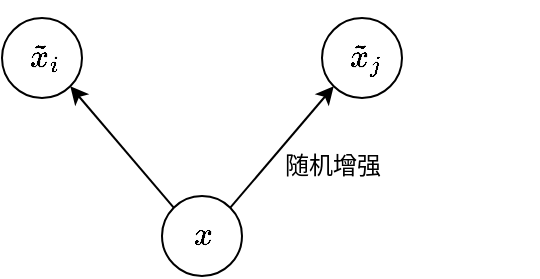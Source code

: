 <mxfile version="26.1.1">
  <diagram name="Page-1" id="BeTOv0LpF-9Sh6fO2DPC">
    <mxGraphModel dx="1137" dy="633" grid="1" gridSize="10" guides="1" tooltips="1" connect="1" arrows="1" fold="1" page="1" pageScale="1" pageWidth="850" pageHeight="1100" math="1" shadow="0">
      <root>
        <mxCell id="0" />
        <mxCell id="1" parent="0" />
        <mxCell id="tTBhliybLuTIgKMnyGti-1" value="" style="ellipse;whiteSpace=wrap;html=1;aspect=fixed;" vertex="1" parent="1">
          <mxGeometry x="240" y="370" width="40" height="40" as="geometry" />
        </mxCell>
        <mxCell id="tTBhliybLuTIgKMnyGti-3" value="$$\tilde{x}_i$$" style="text;whiteSpace=wrap;fontSize=14;fontStyle=1" vertex="1" parent="1">
          <mxGeometry x="252" y="361" width="20" height="40" as="geometry" />
        </mxCell>
        <mxCell id="tTBhliybLuTIgKMnyGti-4" value="" style="ellipse;whiteSpace=wrap;html=1;aspect=fixed;" vertex="1" parent="1">
          <mxGeometry x="400" y="370" width="40" height="40" as="geometry" />
        </mxCell>
        <mxCell id="tTBhliybLuTIgKMnyGti-5" value="$$\tilde{x}_j$$" style="text;whiteSpace=wrap;fontSize=14;fontStyle=1" vertex="1" parent="1">
          <mxGeometry x="412" y="361" width="20" height="40" as="geometry" />
        </mxCell>
        <mxCell id="tTBhliybLuTIgKMnyGti-9" style="rounded=0;orthogonalLoop=1;jettySize=auto;html=1;exitX=0;exitY=0;exitDx=0;exitDy=0;entryX=1;entryY=1;entryDx=0;entryDy=0;" edge="1" parent="1" source="tTBhliybLuTIgKMnyGti-6" target="tTBhliybLuTIgKMnyGti-1">
          <mxGeometry relative="1" as="geometry" />
        </mxCell>
        <mxCell id="tTBhliybLuTIgKMnyGti-12" style="rounded=0;orthogonalLoop=1;jettySize=auto;html=1;exitX=1;exitY=0;exitDx=0;exitDy=0;entryX=0;entryY=1;entryDx=0;entryDy=0;" edge="1" parent="1" source="tTBhliybLuTIgKMnyGti-6" target="tTBhliybLuTIgKMnyGti-4">
          <mxGeometry relative="1" as="geometry" />
        </mxCell>
        <mxCell id="tTBhliybLuTIgKMnyGti-6" value="" style="ellipse;whiteSpace=wrap;html=1;aspect=fixed;" vertex="1" parent="1">
          <mxGeometry x="320" y="459" width="40" height="40" as="geometry" />
        </mxCell>
        <mxCell id="tTBhliybLuTIgKMnyGti-7" value="$$x$$" style="text;whiteSpace=wrap;fontSize=14;fontStyle=1" vertex="1" parent="1">
          <mxGeometry x="334" y="449" width="20" height="40" as="geometry" />
        </mxCell>
        <mxCell id="tTBhliybLuTIgKMnyGti-13" value="随机增强" style="text;html=1;align=center;verticalAlign=middle;resizable=0;points=[];autosize=1;strokeColor=none;fillColor=none;" vertex="1" parent="1">
          <mxGeometry x="370" y="429" width="70" height="30" as="geometry" />
        </mxCell>
      </root>
    </mxGraphModel>
  </diagram>
</mxfile>
